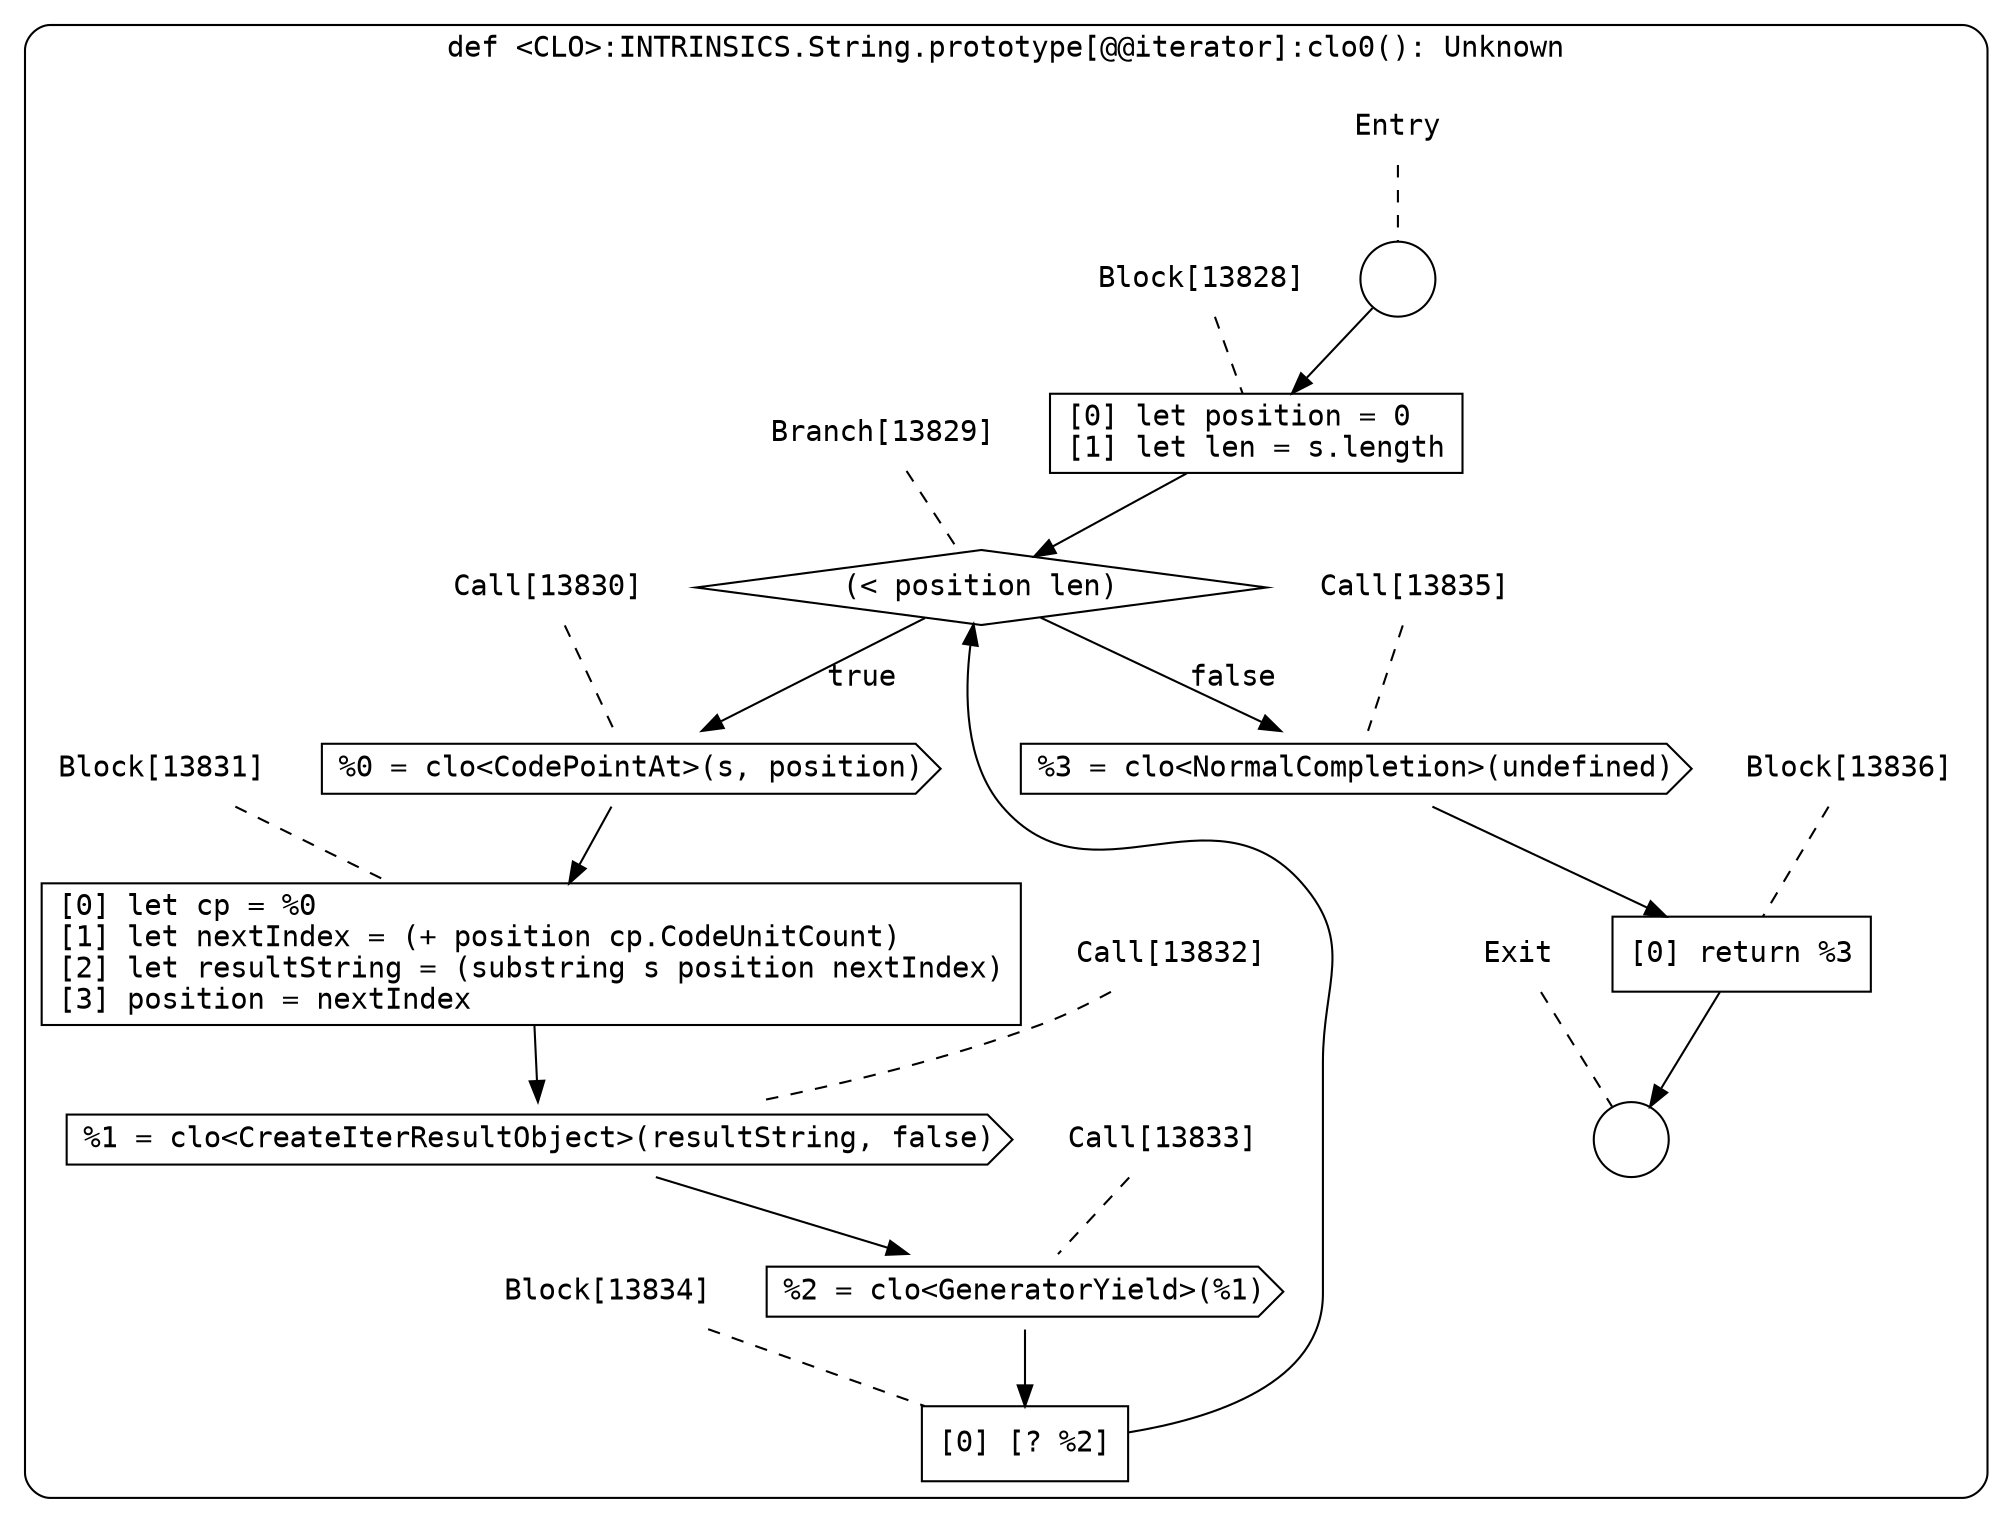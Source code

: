 digraph {
  graph [fontname = "Consolas"]
  node [fontname = "Consolas"]
  edge [fontname = "Consolas"]
  subgraph cluster2201 {
    label = "def <CLO>:INTRINSICS.String.prototype[@@iterator]:clo0(): Unknown"
    style = rounded
    cluster2201_entry_name [shape=none, label=<<font color="black">Entry</font>>]
    cluster2201_entry_name -> cluster2201_entry [arrowhead=none, color="black", style=dashed]
    cluster2201_entry [shape=circle label=" " color="black" fillcolor="white" style=filled]
    cluster2201_entry -> node13828 [color="black"]
    cluster2201_exit_name [shape=none, label=<<font color="black">Exit</font>>]
    cluster2201_exit_name -> cluster2201_exit [arrowhead=none, color="black", style=dashed]
    cluster2201_exit [shape=circle label=" " color="black" fillcolor="white" style=filled]
    node13828_name [shape=none, label=<<font color="black">Block[13828]</font>>]
    node13828_name -> node13828 [arrowhead=none, color="black", style=dashed]
    node13828 [shape=box, label=<<font color="black">[0] let position = 0<BR ALIGN="LEFT"/>[1] let len = s.length<BR ALIGN="LEFT"/></font>> color="black" fillcolor="white", style=filled]
    node13828 -> node13829 [color="black"]
    node13829_name [shape=none, label=<<font color="black">Branch[13829]</font>>]
    node13829_name -> node13829 [arrowhead=none, color="black", style=dashed]
    node13829 [shape=diamond, label=<<font color="black">(&lt; position len)</font>> color="black" fillcolor="white", style=filled]
    node13829 -> node13830 [label=<<font color="black">true</font>> color="black"]
    node13829 -> node13835 [label=<<font color="black">false</font>> color="black"]
    node13830_name [shape=none, label=<<font color="black">Call[13830]</font>>]
    node13830_name -> node13830 [arrowhead=none, color="black", style=dashed]
    node13830 [shape=cds, label=<<font color="black">%0 = clo&lt;CodePointAt&gt;(s, position)</font>> color="black" fillcolor="white", style=filled]
    node13830 -> node13831 [color="black"]
    node13835_name [shape=none, label=<<font color="black">Call[13835]</font>>]
    node13835_name -> node13835 [arrowhead=none, color="black", style=dashed]
    node13835 [shape=cds, label=<<font color="black">%3 = clo&lt;NormalCompletion&gt;(undefined)</font>> color="black" fillcolor="white", style=filled]
    node13835 -> node13836 [color="black"]
    node13831_name [shape=none, label=<<font color="black">Block[13831]</font>>]
    node13831_name -> node13831 [arrowhead=none, color="black", style=dashed]
    node13831 [shape=box, label=<<font color="black">[0] let cp = %0<BR ALIGN="LEFT"/>[1] let nextIndex = (+ position cp.CodeUnitCount)<BR ALIGN="LEFT"/>[2] let resultString = (substring s position nextIndex)<BR ALIGN="LEFT"/>[3] position = nextIndex<BR ALIGN="LEFT"/></font>> color="black" fillcolor="white", style=filled]
    node13831 -> node13832 [color="black"]
    node13836_name [shape=none, label=<<font color="black">Block[13836]</font>>]
    node13836_name -> node13836 [arrowhead=none, color="black", style=dashed]
    node13836 [shape=box, label=<<font color="black">[0] return %3<BR ALIGN="LEFT"/></font>> color="black" fillcolor="white", style=filled]
    node13836 -> cluster2201_exit [color="black"]
    node13832_name [shape=none, label=<<font color="black">Call[13832]</font>>]
    node13832_name -> node13832 [arrowhead=none, color="black", style=dashed]
    node13832 [shape=cds, label=<<font color="black">%1 = clo&lt;CreateIterResultObject&gt;(resultString, false)</font>> color="black" fillcolor="white", style=filled]
    node13832 -> node13833 [color="black"]
    node13833_name [shape=none, label=<<font color="black">Call[13833]</font>>]
    node13833_name -> node13833 [arrowhead=none, color="black", style=dashed]
    node13833 [shape=cds, label=<<font color="black">%2 = clo&lt;GeneratorYield&gt;(%1)</font>> color="black" fillcolor="white", style=filled]
    node13833 -> node13834 [color="black"]
    node13834_name [shape=none, label=<<font color="black">Block[13834]</font>>]
    node13834_name -> node13834 [arrowhead=none, color="black", style=dashed]
    node13834 [shape=box, label=<<font color="black">[0] [? %2]<BR ALIGN="LEFT"/></font>> color="black" fillcolor="white", style=filled]
    node13834 -> node13829 [color="black"]
  }
}